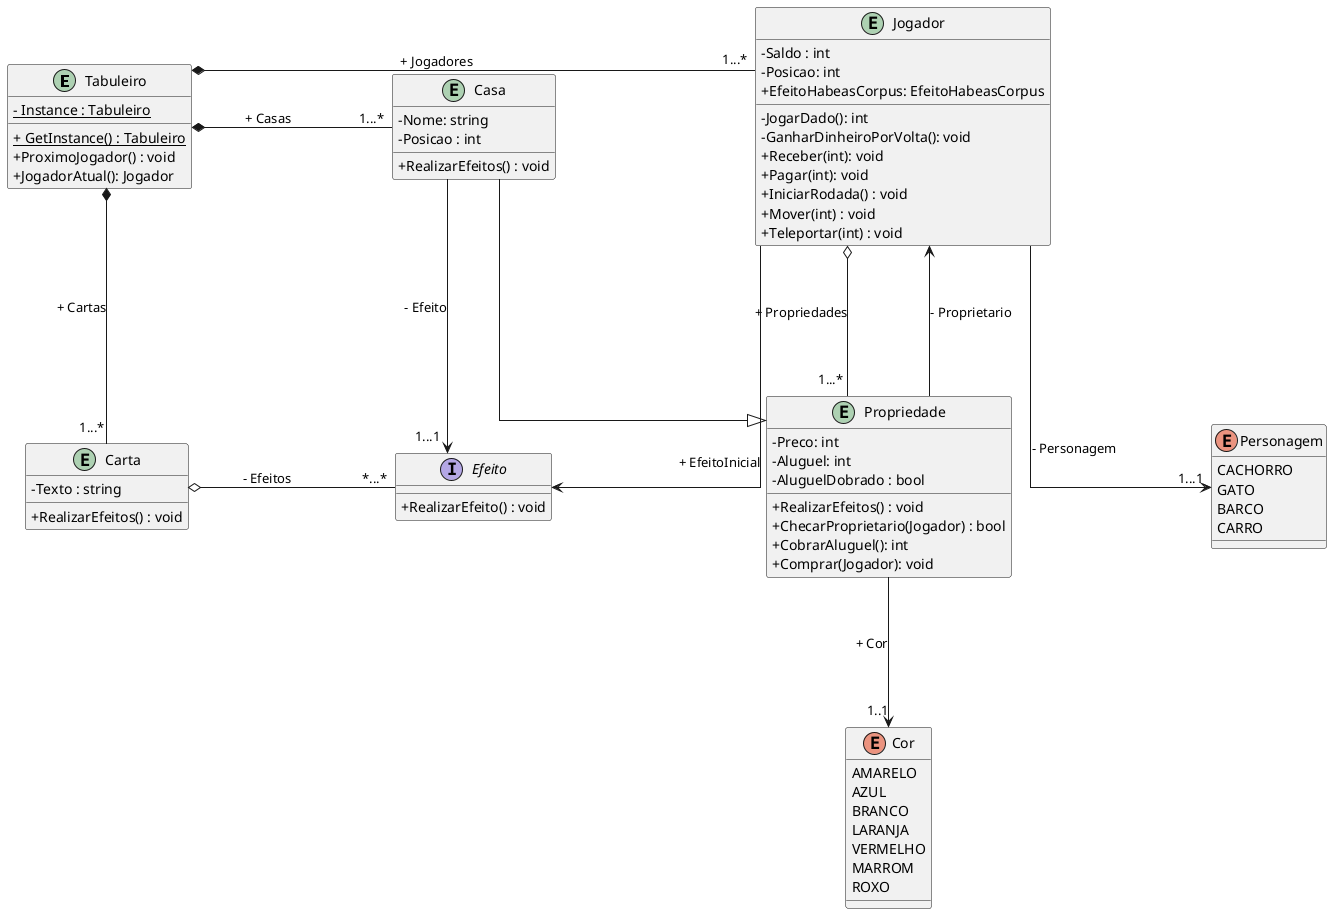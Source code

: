 @startuml diagrama
skinparam linetype ortho
skinparam classAttributeIconSize 0
skinparam nodesep 200
skinparam ranksep 150

entity Tabuleiro{
    <u>- Instance : Tabuleiro</u>

    <u>+ GetInstance() : Tabuleiro</u>
    + ProximoJogador() : void
    + JogadorAtual(): Jogador
}

entity Casa{
    - Nome: string
    - Posicao : int

    + RealizarEfeitos() : void
}

entity Propriedade{
    - Preco: int
    - Aluguel: int
    - AluguelDobrado : bool

    + RealizarEfeitos() : void
    + ChecarProprietario(Jogador) : bool
    + CobrarAluguel(): int
    + Comprar(Jogador): void
}

entity Jogador{
    - Saldo : int
    - Posicao: int
    + EfeitoHabeasCorpus: EfeitoHabeasCorpus

    - JogarDado(): int
    - GanharDinheiroPorVolta(): void
    + Receber(int): void
    + Pagar(int): void
    + IniciarRodada() : void
    + Mover(int) : void
    + Teleportar(int) : void
}

enum Cor{
    AMARELO
    AZUL
    BRANCO
    LARANJA
    VERMELHO
    MARROM
    ROXO
}

enum Personagem{
    CACHORRO
    GATO
    BARCO
    CARRO
}

entity Carta{
    - Texto : string
    + RealizarEfeitos() : void
}

interface Efeito{
    + RealizarEfeito() : void
}

Tabuleiro *- "1...*" Jogador : + Jogadores
Tabuleiro *- "1...*" Casa : + Casas
Tabuleiro *- "1...*" Carta : + Cartas

Casa --|> Propriedade
Casa --> "1...1" Efeito : - Efeito

Propriedade --> "1..1" Cor : + Cor
Propriedade --> Jogador: - Proprietario

Jogador  o-- "1...*" Propriedade : + Propriedades
Jogador --> "1...1" Personagem : - Personagem
Jogador --> Efeito : + EfeitoInicial

Carta o- "*...*" Efeito : - Efeitos

@enduml
